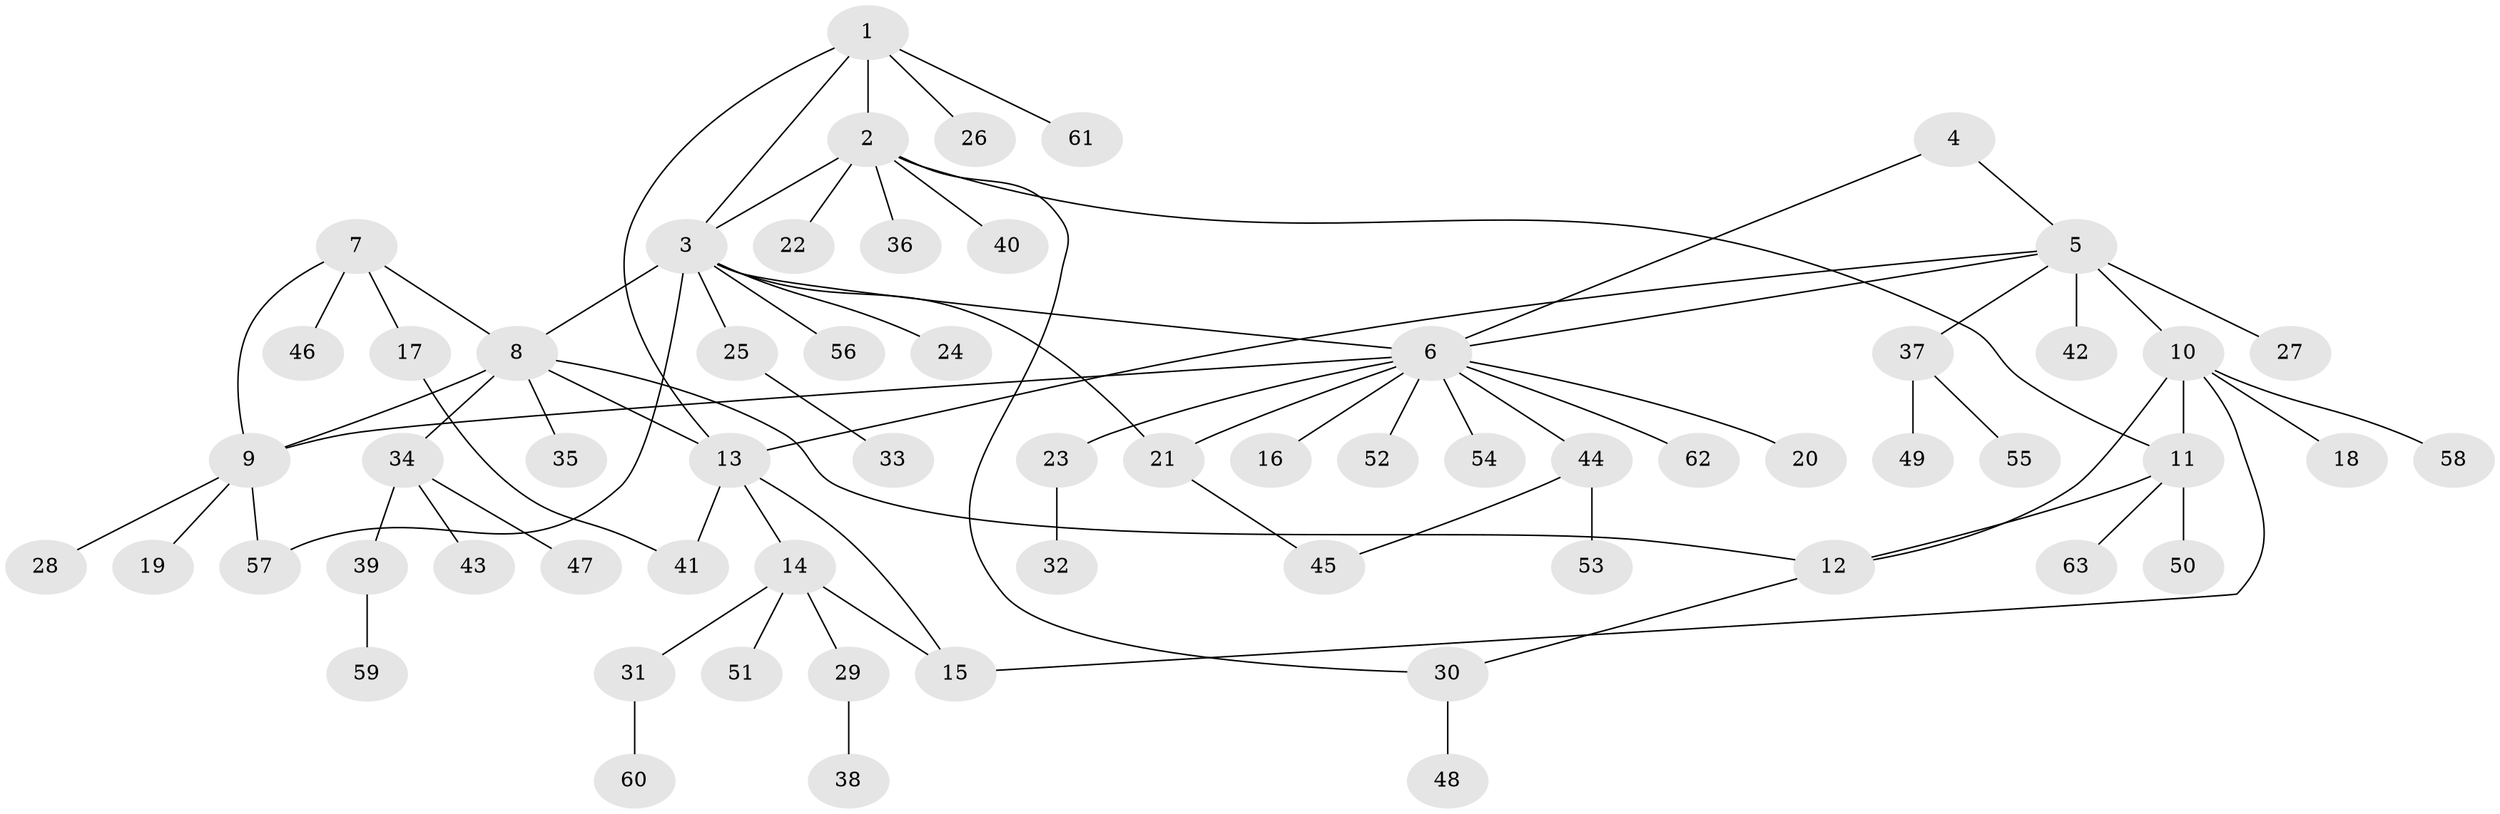 // coarse degree distribution, {4: 0.125, 5: 0.09375, 7: 0.03125, 2: 0.125, 6: 0.125, 3: 0.09375, 1: 0.40625}
// Generated by graph-tools (version 1.1) at 2025/52/03/04/25 22:52:46]
// undirected, 63 vertices, 78 edges
graph export_dot {
  node [color=gray90,style=filled];
  1;
  2;
  3;
  4;
  5;
  6;
  7;
  8;
  9;
  10;
  11;
  12;
  13;
  14;
  15;
  16;
  17;
  18;
  19;
  20;
  21;
  22;
  23;
  24;
  25;
  26;
  27;
  28;
  29;
  30;
  31;
  32;
  33;
  34;
  35;
  36;
  37;
  38;
  39;
  40;
  41;
  42;
  43;
  44;
  45;
  46;
  47;
  48;
  49;
  50;
  51;
  52;
  53;
  54;
  55;
  56;
  57;
  58;
  59;
  60;
  61;
  62;
  63;
  1 -- 2;
  1 -- 3;
  1 -- 13;
  1 -- 26;
  1 -- 61;
  2 -- 3;
  2 -- 11;
  2 -- 22;
  2 -- 30;
  2 -- 36;
  2 -- 40;
  3 -- 6;
  3 -- 8;
  3 -- 21;
  3 -- 24;
  3 -- 25;
  3 -- 56;
  3 -- 57;
  4 -- 5;
  4 -- 6;
  5 -- 6;
  5 -- 10;
  5 -- 13;
  5 -- 27;
  5 -- 37;
  5 -- 42;
  6 -- 9;
  6 -- 16;
  6 -- 20;
  6 -- 21;
  6 -- 23;
  6 -- 44;
  6 -- 52;
  6 -- 54;
  6 -- 62;
  7 -- 8;
  7 -- 9;
  7 -- 17;
  7 -- 46;
  8 -- 9;
  8 -- 12;
  8 -- 13;
  8 -- 34;
  8 -- 35;
  9 -- 19;
  9 -- 28;
  9 -- 57;
  10 -- 11;
  10 -- 12;
  10 -- 15;
  10 -- 18;
  10 -- 58;
  11 -- 12;
  11 -- 50;
  11 -- 63;
  12 -- 30;
  13 -- 14;
  13 -- 15;
  13 -- 41;
  14 -- 15;
  14 -- 29;
  14 -- 31;
  14 -- 51;
  17 -- 41;
  21 -- 45;
  23 -- 32;
  25 -- 33;
  29 -- 38;
  30 -- 48;
  31 -- 60;
  34 -- 39;
  34 -- 43;
  34 -- 47;
  37 -- 49;
  37 -- 55;
  39 -- 59;
  44 -- 45;
  44 -- 53;
}
